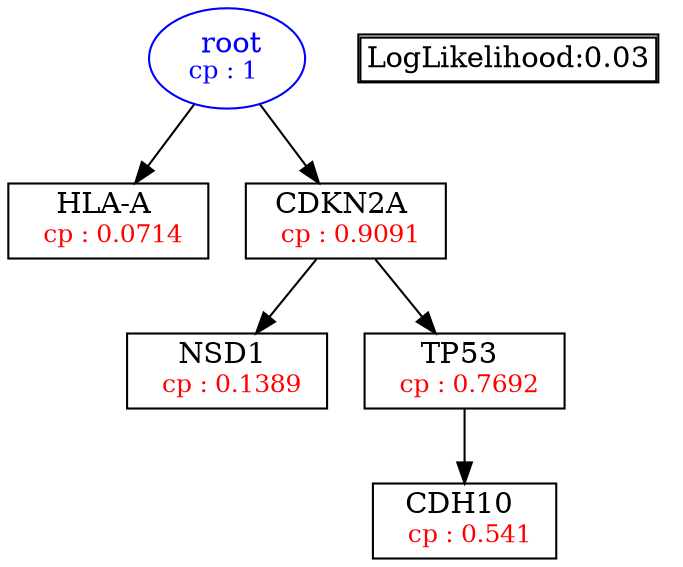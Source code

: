 digraph tree {
    "root" [label=<<font color='Blue'> root</font><br/><font color='Blue' POINT-SIZE='12'>cp : 1 </font>>, shape=oval, color=Blue];
    "S3" [label =<HLA-A <br/> <font color='Red' POINT-SIZE='12'> cp : 0.0714 </font>>, shape=box];
    "S4" [label =<CDKN2A <br/> <font color='Red' POINT-SIZE='12'> cp : 0.9091 </font>>, shape=box];
    "S2" [label =<NSD1 <br/> <font color='Red' POINT-SIZE='12'> cp : 0.1389 </font>>, shape=box];
    "S5" [label =<TP53 <br/> <font color='Red' POINT-SIZE='12'> cp : 0.7692 </font>>, shape=box];
    "S1" [label =<CDH10 <br/> <font color='Red' POINT-SIZE='12'> cp : 0.541 </font>>, shape=box];
    "root" -> "S3";
    "root" -> "S4";
    "S4" -> "S2";
    "S4" -> "S5";
    "S5" -> "S1";

    node[shape=plaintext]
    fontsize="10"
    struct1 [label=
    <<TABLE BORDER="1" CELLBORDER="1" CELLSPACING="0" >
    <TR><TD ALIGN="LEFT">LogLikelihood:0.03</TD></TR>
    </TABLE>>];

}
